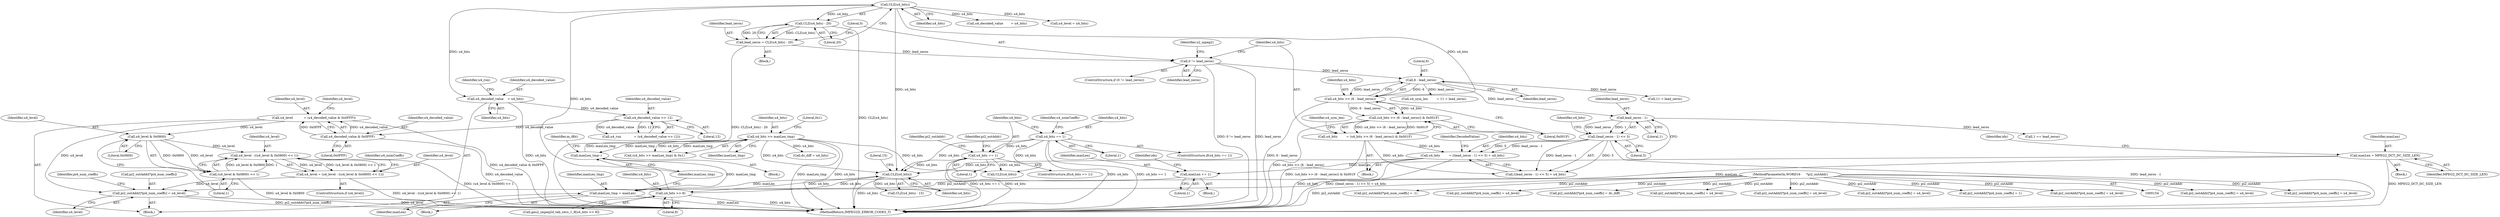 digraph "0_Android_227c1f829127405e21dab1664393050c652ef71e@array" {
"1000978" [label="(Call,pi2_outAddr[*pi4_num_coeffs] = u4_level)"];
"1000952" [label="(Call,u4_level = (u4_level - ((u4_level & 0x0800) << 1)))"];
"1000954" [label="(Call,u4_level - ((u4_level & 0x0800) << 1))"];
"1000957" [label="(Call,u4_level & 0x0800)"];
"1000945" [label="(Call,u4_level           = (u4_decoded_value & 0x0FFF))"];
"1000947" [label="(Call,u4_decoded_value & 0x0FFF)"];
"1000942" [label="(Call,u4_decoded_value >> 12)"];
"1000937" [label="(Call,u4_decoded_value    = u4_bits)"];
"1000847" [label="(Call,CLZ(u4_bits))"];
"1000778" [label="(Call,u4_bits >> 8)"];
"1000764" [label="(Call,CLZ(u4_bits))"];
"1000869" [label="(Call,u4_bits         = ((lead_zeros - 1) << 5) + u4_bits)"];
"1000872" [label="(Call,(lead_zeros - 1) << 5)"];
"1000873" [label="(Call,lead_zeros - 1)"];
"1000860" [label="(Call,6 - lead_zeros)"];
"1000851" [label="(Call,0 != lead_zeros)"];
"1000844" [label="(Call,lead_zeros = CLZ(u4_bits) - 20)"];
"1000846" [label="(Call,CLZ(u4_bits) - 20)"];
"1000855" [label="(Call,u4_bits         = (u4_bits >> (6 - lead_zeros)) & 0x001F)"];
"1000857" [label="(Call,(u4_bits >> (6 - lead_zeros)) & 0x001F)"];
"1000858" [label="(Call,u4_bits >> (6 - lead_zeros))"];
"1000253" [label="(Call,u4_bits >> maxLen_tmp)"];
"1000246" [label="(Call,maxLen_tmp--)"];
"1000240" [label="(Call,maxLen_tmp = maxLen)"];
"1000218" [label="(Call,maxLen = MPEG2_DCT_DC_SIZE_LEN)"];
"1000229" [label="(Call,maxLen += 1)"];
"1000345" [label="(Call,u4_bits == 1)"];
"1000340" [label="(Call,u4_bits == 1)"];
"1000956" [label="(Call,(u4_level & 0x0800) << 1)"];
"1000156" [label="(MethodParameterIn,WORD16      *pi2_outAddr)"];
"1000869" [label="(Call,u4_bits         = ((lead_zeros - 1) << 5) + u4_bits)"];
"1000351" [label="(Identifier,pi2_outAddr)"];
"1000855" [label="(Call,u4_bits         = (u4_bits >> (6 - lead_zeros)) & 0x001F)"];
"1000919" [label="(Call,pi2_outAddr[*pi4_num_coeffs] = u4_level)"];
"1000156" [label="(MethodParameterIn,WORD16      *pi2_outAddr)"];
"1000387" [label="(Identifier,u4_numCoeffs)"];
"1000960" [label="(Literal,1)"];
"1000764" [label="(Call,CLZ(u4_bits))"];
"1000978" [label="(Call,pi2_outAddr[*pi4_num_coeffs] = u4_level)"];
"1000233" [label="(Identifier,idx)"];
"1000254" [label="(Identifier,u4_bits)"];
"1000765" [label="(Identifier,u4_bits)"];
"1000780" [label="(Literal,8)"];
"1000876" [label="(Literal,5)"];
"1000218" [label="(Call,maxLen = MPEG2_DCT_DC_SIZE_LEN)"];
"1000242" [label="(Identifier,maxLen)"];
"1000859" [label="(Identifier,u4_bits)"];
"1000255" [label="(Identifier,maxLen_tmp)"];
"1000844" [label="(Call,lead_zeros = CLZ(u4_bits) - 20)"];
"1000847" [label="(Call,CLZ(u4_bits))"];
"1000864" [label="(Call,u4_sym_len         = 11 + lead_zeros)"];
"1000950" [label="(ControlStructure,if (u4_level))"];
"1000341" [label="(Identifier,u4_bits)"];
"1000862" [label="(Identifier,lead_zeros)"];
"1000949" [label="(Literal,0x0FFF)"];
"1000937" [label="(Call,u4_decoded_value    = u4_bits)"];
"1000947" [label="(Call,u4_decoded_value & 0x0FFF)"];
"1000846" [label="(Call,CLZ(u4_bits) - 20)"];
"1000778" [label="(Call,u4_bits >> 8)"];
"1000944" [label="(Literal,12)"];
"1000346" [label="(Identifier,u4_bits)"];
"1000866" [label="(Call,11 + lead_zeros)"];
"1000852" [label="(Literal,0)"];
"1000234" [label="(Block,)"];
"1000955" [label="(Identifier,u4_level)"];
"1000592" [label="(Call,pi2_outAddr[*pi4_num_coeffs] = u4_level)"];
"1000763" [label="(Call,CLZ(u4_bits) - 15)"];
"1000933" [label="(Block,)"];
"1000213" [label="(Block,)"];
"1000349" [label="(Call,pi2_outAddr[*pi4_num_coeffs] = -1)"];
"1000877" [label="(Identifier,u4_bits)"];
"1000241" [label="(Identifier,maxLen_tmp)"];
"1000854" [label="(Block,)"];
"1000766" [label="(Literal,15)"];
"1000342" [label="(Literal,1)"];
"1000845" [label="(Identifier,lead_zeros)"];
"1000228" [label="(Block,)"];
"1000360" [label="(Identifier,pi2_outAddr)"];
"1000861" [label="(Literal,6)"];
"1000983" [label="(Identifier,u4_level)"];
"1000942" [label="(Call,u4_decoded_value >> 12)"];
"1000222" [label="(Identifier,idx)"];
"1000945" [label="(Call,u4_level           = (u4_decoded_value & 0x0FFF))"];
"1000914" [label="(Call,1 == lead_zeros)"];
"1000240" [label="(Call,maxLen_tmp = maxLen)"];
"1000875" [label="(Literal,1)"];
"1000822" [label="(Call,pi2_outAddr[*pi4_num_coeffs] = u4_level)"];
"1000280" [label="(Call,dc_diff = u4_bits)"];
"1000863" [label="(Literal,0x001F)"];
"1000849" [label="(Literal,20)"];
"1000347" [label="(Literal,1)"];
"1000940" [label="(Call,u4_run             = (u4_decoded_value >> 12))"];
"1000252" [label="(Call,(u4_bits >> maxLen_tmp) & 0x1)"];
"1000305" [label="(Call,pi2_outAddr[*pi4_num_coeffs] = dc_diff)"];
"1000979" [label="(Call,pi2_outAddr[*pi4_num_coeffs])"];
"1000339" [label="(ControlStructure,if(u4_bits == 1))"];
"1000482" [label="(Call,pi2_outAddr[*pi4_num_coeffs] = u4_level)"];
"1000952" [label="(Call,u4_level = (u4_level - ((u4_level & 0x0800) << 1)))"];
"1000850" [label="(ControlStructure,if (0 != lead_zeros))"];
"1000219" [label="(Identifier,maxLen)"];
"1001048" [label="(Call,pi2_outAddr[*pi4_num_coeffs] = u4_level)"];
"1000946" [label="(Identifier,u4_level)"];
"1000779" [label="(Identifier,u4_bits)"];
"1000229" [label="(Call,maxLen += 1)"];
"1000340" [label="(Call,u4_bits == 1)"];
"1000865" [label="(Identifier,u4_sym_len)"];
"1000231" [label="(Literal,1)"];
"1000941" [label="(Identifier,u4_run)"];
"1000948" [label="(Identifier,u4_decoded_value)"];
"1000986" [label="(Identifier,pi4_num_coeffs)"];
"1000879" [label="(Identifier,DecodedValue)"];
"1000245" [label="(Block,)"];
"1000953" [label="(Identifier,u4_level)"];
"1000249" [label="(Identifier,m_iBit)"];
"1000951" [label="(Identifier,u4_level)"];
"1000848" [label="(Identifier,u4_bits)"];
"1000992" [label="(Call,u4_decoded_value        = u4_bits)"];
"1000939" [label="(Identifier,u4_bits)"];
"1000856" [label="(Identifier,u4_bits)"];
"1000256" [label="(Literal,0x1)"];
"1000246" [label="(Call,maxLen_tmp--)"];
"1000853" [label="(Identifier,lead_zeros)"];
"1000943" [label="(Identifier,u4_decoded_value)"];
"1000651" [label="(Call,pi2_outAddr[*pi4_num_coeffs] = u4_level)"];
"1000858" [label="(Call,u4_bits >> (6 - lead_zeros))"];
"1000253" [label="(Call,u4_bits >> maxLen_tmp)"];
"1001021" [label="(Call,u4_level = u4_bits)"];
"1000958" [label="(Identifier,u4_level)"];
"1000959" [label="(Literal,0x0800)"];
"1000873" [label="(Call,lead_zeros - 1)"];
"1000851" [label="(Call,0 != lead_zeros)"];
"1000872" [label="(Call,(lead_zeros - 1) << 5)"];
"1000358" [label="(Call,pi2_outAddr[*pi4_num_coeffs] = 1)"];
"1000962" [label="(Identifier,u4_numCoeffs)"];
"1001092" [label="(MethodReturn,IMPEG2D_ERROR_CODES_T)"];
"1000721" [label="(Call,pi2_outAddr[*pi4_num_coeffs] = u4_level)"];
"1000957" [label="(Call,u4_level & 0x0800)"];
"1000871" [label="(Call,((lead_zeros - 1) << 5) + u4_bits)"];
"1000874" [label="(Identifier,lead_zeros)"];
"1000931" [label="(Identifier,u2_mpeg2)"];
"1000247" [label="(Identifier,maxLen_tmp)"];
"1000345" [label="(Call,u4_bits == 1)"];
"1000843" [label="(Block,)"];
"1000857" [label="(Call,(u4_bits >> (6 - lead_zeros)) & 0x001F)"];
"1000426" [label="(Call,CLZ(u4_bits))"];
"1000220" [label="(Identifier,MPEG2_DCT_DC_SIZE_LEN)"];
"1000860" [label="(Call,6 - lead_zeros)"];
"1000230" [label="(Identifier,maxLen)"];
"1000344" [label="(ControlStructure,if(u4_bits == 1))"];
"1000954" [label="(Call,u4_level - ((u4_level & 0x0800) << 1))"];
"1000938" [label="(Identifier,u4_decoded_value)"];
"1000956" [label="(Call,(u4_level & 0x0800) << 1)"];
"1000870" [label="(Identifier,u4_bits)"];
"1000776" [label="(Call,gau2_impeg2d_tab_zero_1_9[u4_bits >> 8])"];
"1000978" -> "1000933"  [label="AST: "];
"1000978" -> "1000983"  [label="CFG: "];
"1000979" -> "1000978"  [label="AST: "];
"1000983" -> "1000978"  [label="AST: "];
"1000986" -> "1000978"  [label="CFG: "];
"1000978" -> "1001092"  [label="DDG: pi2_outAddr[*pi4_num_coeffs]"];
"1000978" -> "1001092"  [label="DDG: u4_level"];
"1000952" -> "1000978"  [label="DDG: u4_level"];
"1000945" -> "1000978"  [label="DDG: u4_level"];
"1000156" -> "1000978"  [label="DDG: pi2_outAddr"];
"1000952" -> "1000950"  [label="AST: "];
"1000952" -> "1000954"  [label="CFG: "];
"1000953" -> "1000952"  [label="AST: "];
"1000954" -> "1000952"  [label="AST: "];
"1000962" -> "1000952"  [label="CFG: "];
"1000952" -> "1001092"  [label="DDG: u4_level - ((u4_level & 0x0800) << 1)"];
"1000954" -> "1000952"  [label="DDG: u4_level"];
"1000954" -> "1000952"  [label="DDG: (u4_level & 0x0800) << 1"];
"1000954" -> "1000956"  [label="CFG: "];
"1000955" -> "1000954"  [label="AST: "];
"1000956" -> "1000954"  [label="AST: "];
"1000954" -> "1001092"  [label="DDG: (u4_level & 0x0800) << 1"];
"1000957" -> "1000954"  [label="DDG: u4_level"];
"1000956" -> "1000954"  [label="DDG: u4_level & 0x0800"];
"1000956" -> "1000954"  [label="DDG: 1"];
"1000957" -> "1000956"  [label="AST: "];
"1000957" -> "1000959"  [label="CFG: "];
"1000958" -> "1000957"  [label="AST: "];
"1000959" -> "1000957"  [label="AST: "];
"1000960" -> "1000957"  [label="CFG: "];
"1000957" -> "1000956"  [label="DDG: u4_level"];
"1000957" -> "1000956"  [label="DDG: 0x0800"];
"1000945" -> "1000957"  [label="DDG: u4_level"];
"1000945" -> "1000933"  [label="AST: "];
"1000945" -> "1000947"  [label="CFG: "];
"1000946" -> "1000945"  [label="AST: "];
"1000947" -> "1000945"  [label="AST: "];
"1000951" -> "1000945"  [label="CFG: "];
"1000945" -> "1001092"  [label="DDG: u4_decoded_value & 0x0FFF"];
"1000947" -> "1000945"  [label="DDG: u4_decoded_value"];
"1000947" -> "1000945"  [label="DDG: 0x0FFF"];
"1000947" -> "1000949"  [label="CFG: "];
"1000948" -> "1000947"  [label="AST: "];
"1000949" -> "1000947"  [label="AST: "];
"1000947" -> "1001092"  [label="DDG: u4_decoded_value"];
"1000942" -> "1000947"  [label="DDG: u4_decoded_value"];
"1000942" -> "1000940"  [label="AST: "];
"1000942" -> "1000944"  [label="CFG: "];
"1000943" -> "1000942"  [label="AST: "];
"1000944" -> "1000942"  [label="AST: "];
"1000940" -> "1000942"  [label="CFG: "];
"1000942" -> "1000940"  [label="DDG: u4_decoded_value"];
"1000942" -> "1000940"  [label="DDG: 12"];
"1000937" -> "1000942"  [label="DDG: u4_decoded_value"];
"1000937" -> "1000933"  [label="AST: "];
"1000937" -> "1000939"  [label="CFG: "];
"1000938" -> "1000937"  [label="AST: "];
"1000939" -> "1000937"  [label="AST: "];
"1000941" -> "1000937"  [label="CFG: "];
"1000937" -> "1001092"  [label="DDG: u4_bits"];
"1000847" -> "1000937"  [label="DDG: u4_bits"];
"1000847" -> "1000846"  [label="AST: "];
"1000847" -> "1000848"  [label="CFG: "];
"1000848" -> "1000847"  [label="AST: "];
"1000849" -> "1000847"  [label="CFG: "];
"1000847" -> "1000764"  [label="DDG: u4_bits"];
"1000847" -> "1000846"  [label="DDG: u4_bits"];
"1000778" -> "1000847"  [label="DDG: u4_bits"];
"1000847" -> "1000858"  [label="DDG: u4_bits"];
"1000847" -> "1000992"  [label="DDG: u4_bits"];
"1000847" -> "1001021"  [label="DDG: u4_bits"];
"1000778" -> "1000776"  [label="AST: "];
"1000778" -> "1000780"  [label="CFG: "];
"1000779" -> "1000778"  [label="AST: "];
"1000780" -> "1000778"  [label="AST: "];
"1000776" -> "1000778"  [label="CFG: "];
"1000778" -> "1001092"  [label="DDG: u4_bits"];
"1000778" -> "1000764"  [label="DDG: u4_bits"];
"1000764" -> "1000778"  [label="DDG: u4_bits"];
"1000764" -> "1000763"  [label="AST: "];
"1000764" -> "1000765"  [label="CFG: "];
"1000765" -> "1000764"  [label="AST: "];
"1000766" -> "1000764"  [label="CFG: "];
"1000764" -> "1001092"  [label="DDG: u4_bits"];
"1000764" -> "1000763"  [label="DDG: u4_bits"];
"1000869" -> "1000764"  [label="DDG: u4_bits"];
"1000253" -> "1000764"  [label="DDG: u4_bits"];
"1000345" -> "1000764"  [label="DDG: u4_bits"];
"1000340" -> "1000764"  [label="DDG: u4_bits"];
"1000869" -> "1000854"  [label="AST: "];
"1000869" -> "1000871"  [label="CFG: "];
"1000870" -> "1000869"  [label="AST: "];
"1000871" -> "1000869"  [label="AST: "];
"1000879" -> "1000869"  [label="CFG: "];
"1000869" -> "1001092"  [label="DDG: u4_bits"];
"1000869" -> "1001092"  [label="DDG: ((lead_zeros - 1) << 5) + u4_bits"];
"1000872" -> "1000869"  [label="DDG: lead_zeros - 1"];
"1000872" -> "1000869"  [label="DDG: 5"];
"1000855" -> "1000869"  [label="DDG: u4_bits"];
"1000872" -> "1000871"  [label="AST: "];
"1000872" -> "1000876"  [label="CFG: "];
"1000873" -> "1000872"  [label="AST: "];
"1000876" -> "1000872"  [label="AST: "];
"1000877" -> "1000872"  [label="CFG: "];
"1000872" -> "1001092"  [label="DDG: lead_zeros - 1"];
"1000872" -> "1000871"  [label="DDG: lead_zeros - 1"];
"1000872" -> "1000871"  [label="DDG: 5"];
"1000873" -> "1000872"  [label="DDG: lead_zeros"];
"1000873" -> "1000872"  [label="DDG: 1"];
"1000873" -> "1000875"  [label="CFG: "];
"1000874" -> "1000873"  [label="AST: "];
"1000875" -> "1000873"  [label="AST: "];
"1000876" -> "1000873"  [label="CFG: "];
"1000860" -> "1000873"  [label="DDG: lead_zeros"];
"1000873" -> "1000914"  [label="DDG: lead_zeros"];
"1000860" -> "1000858"  [label="AST: "];
"1000860" -> "1000862"  [label="CFG: "];
"1000861" -> "1000860"  [label="AST: "];
"1000862" -> "1000860"  [label="AST: "];
"1000858" -> "1000860"  [label="CFG: "];
"1000860" -> "1000858"  [label="DDG: 6"];
"1000860" -> "1000858"  [label="DDG: lead_zeros"];
"1000851" -> "1000860"  [label="DDG: lead_zeros"];
"1000860" -> "1000864"  [label="DDG: lead_zeros"];
"1000860" -> "1000866"  [label="DDG: lead_zeros"];
"1000851" -> "1000850"  [label="AST: "];
"1000851" -> "1000853"  [label="CFG: "];
"1000852" -> "1000851"  [label="AST: "];
"1000853" -> "1000851"  [label="AST: "];
"1000856" -> "1000851"  [label="CFG: "];
"1000931" -> "1000851"  [label="CFG: "];
"1000851" -> "1001092"  [label="DDG: 0 != lead_zeros"];
"1000851" -> "1001092"  [label="DDG: lead_zeros"];
"1000844" -> "1000851"  [label="DDG: lead_zeros"];
"1000844" -> "1000843"  [label="AST: "];
"1000844" -> "1000846"  [label="CFG: "];
"1000845" -> "1000844"  [label="AST: "];
"1000846" -> "1000844"  [label="AST: "];
"1000852" -> "1000844"  [label="CFG: "];
"1000844" -> "1001092"  [label="DDG: CLZ(u4_bits) - 20"];
"1000846" -> "1000844"  [label="DDG: CLZ(u4_bits)"];
"1000846" -> "1000844"  [label="DDG: 20"];
"1000846" -> "1000849"  [label="CFG: "];
"1000849" -> "1000846"  [label="AST: "];
"1000846" -> "1001092"  [label="DDG: CLZ(u4_bits)"];
"1000855" -> "1000854"  [label="AST: "];
"1000855" -> "1000857"  [label="CFG: "];
"1000856" -> "1000855"  [label="AST: "];
"1000857" -> "1000855"  [label="AST: "];
"1000865" -> "1000855"  [label="CFG: "];
"1000855" -> "1001092"  [label="DDG: (u4_bits >> (6 - lead_zeros)) & 0x001F"];
"1000857" -> "1000855"  [label="DDG: u4_bits >> (6 - lead_zeros)"];
"1000857" -> "1000855"  [label="DDG: 0x001F"];
"1000855" -> "1000871"  [label="DDG: u4_bits"];
"1000857" -> "1000863"  [label="CFG: "];
"1000858" -> "1000857"  [label="AST: "];
"1000863" -> "1000857"  [label="AST: "];
"1000857" -> "1001092"  [label="DDG: u4_bits >> (6 - lead_zeros)"];
"1000858" -> "1000857"  [label="DDG: u4_bits"];
"1000858" -> "1000857"  [label="DDG: 6 - lead_zeros"];
"1000859" -> "1000858"  [label="AST: "];
"1000863" -> "1000858"  [label="CFG: "];
"1000858" -> "1001092"  [label="DDG: 6 - lead_zeros"];
"1000253" -> "1000252"  [label="AST: "];
"1000253" -> "1000255"  [label="CFG: "];
"1000254" -> "1000253"  [label="AST: "];
"1000255" -> "1000253"  [label="AST: "];
"1000256" -> "1000253"  [label="CFG: "];
"1000253" -> "1001092"  [label="DDG: maxLen_tmp"];
"1000253" -> "1001092"  [label="DDG: u4_bits"];
"1000253" -> "1000246"  [label="DDG: maxLen_tmp"];
"1000253" -> "1000252"  [label="DDG: u4_bits"];
"1000253" -> "1000252"  [label="DDG: maxLen_tmp"];
"1000246" -> "1000253"  [label="DDG: maxLen_tmp"];
"1000253" -> "1000280"  [label="DDG: u4_bits"];
"1000253" -> "1000426"  [label="DDG: u4_bits"];
"1000246" -> "1000245"  [label="AST: "];
"1000246" -> "1000247"  [label="CFG: "];
"1000247" -> "1000246"  [label="AST: "];
"1000249" -> "1000246"  [label="CFG: "];
"1000240" -> "1000246"  [label="DDG: maxLen_tmp"];
"1000240" -> "1000234"  [label="AST: "];
"1000240" -> "1000242"  [label="CFG: "];
"1000241" -> "1000240"  [label="AST: "];
"1000242" -> "1000240"  [label="AST: "];
"1000247" -> "1000240"  [label="CFG: "];
"1000240" -> "1001092"  [label="DDG: maxLen"];
"1000218" -> "1000240"  [label="DDG: maxLen"];
"1000229" -> "1000240"  [label="DDG: maxLen"];
"1000218" -> "1000213"  [label="AST: "];
"1000218" -> "1000220"  [label="CFG: "];
"1000219" -> "1000218"  [label="AST: "];
"1000220" -> "1000218"  [label="AST: "];
"1000222" -> "1000218"  [label="CFG: "];
"1000218" -> "1001092"  [label="DDG: MPEG2_DCT_DC_SIZE_LEN"];
"1000218" -> "1000229"  [label="DDG: maxLen"];
"1000229" -> "1000228"  [label="AST: "];
"1000229" -> "1000231"  [label="CFG: "];
"1000230" -> "1000229"  [label="AST: "];
"1000231" -> "1000229"  [label="AST: "];
"1000233" -> "1000229"  [label="CFG: "];
"1000345" -> "1000344"  [label="AST: "];
"1000345" -> "1000347"  [label="CFG: "];
"1000346" -> "1000345"  [label="AST: "];
"1000347" -> "1000345"  [label="AST: "];
"1000351" -> "1000345"  [label="CFG: "];
"1000360" -> "1000345"  [label="CFG: "];
"1000345" -> "1001092"  [label="DDG: u4_bits"];
"1000345" -> "1001092"  [label="DDG: u4_bits == 1"];
"1000340" -> "1000345"  [label="DDG: u4_bits"];
"1000345" -> "1000426"  [label="DDG: u4_bits"];
"1000340" -> "1000339"  [label="AST: "];
"1000340" -> "1000342"  [label="CFG: "];
"1000341" -> "1000340"  [label="AST: "];
"1000342" -> "1000340"  [label="AST: "];
"1000346" -> "1000340"  [label="CFG: "];
"1000387" -> "1000340"  [label="CFG: "];
"1000340" -> "1001092"  [label="DDG: u4_bits == 1"];
"1000340" -> "1001092"  [label="DDG: u4_bits"];
"1000340" -> "1000426"  [label="DDG: u4_bits"];
"1000956" -> "1000960"  [label="CFG: "];
"1000960" -> "1000956"  [label="AST: "];
"1000956" -> "1001092"  [label="DDG: u4_level & 0x0800"];
"1000156" -> "1000154"  [label="AST: "];
"1000156" -> "1001092"  [label="DDG: pi2_outAddr"];
"1000156" -> "1000305"  [label="DDG: pi2_outAddr"];
"1000156" -> "1000349"  [label="DDG: pi2_outAddr"];
"1000156" -> "1000358"  [label="DDG: pi2_outAddr"];
"1000156" -> "1000482"  [label="DDG: pi2_outAddr"];
"1000156" -> "1000592"  [label="DDG: pi2_outAddr"];
"1000156" -> "1000651"  [label="DDG: pi2_outAddr"];
"1000156" -> "1000721"  [label="DDG: pi2_outAddr"];
"1000156" -> "1000822"  [label="DDG: pi2_outAddr"];
"1000156" -> "1000919"  [label="DDG: pi2_outAddr"];
"1000156" -> "1001048"  [label="DDG: pi2_outAddr"];
}
